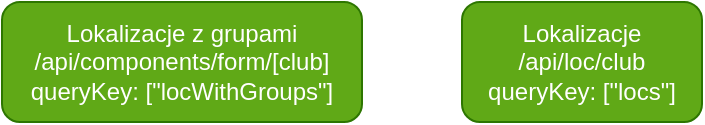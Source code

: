 <mxfile>
    <diagram id="Lj2lymCUz71HBlOgkDSw" name="Page-1">
        <mxGraphModel dx="1088" dy="1504" grid="1" gridSize="10" guides="1" tooltips="1" connect="1" arrows="1" fold="1" page="1" pageScale="1" pageWidth="850" pageHeight="1100" math="0" shadow="0">
            <root>
                <mxCell id="0"/>
                <mxCell id="1" parent="0"/>
                <mxCell id="15" value="" style="edgeStyle=none;html=1;" parent="1" source="2" target="14" edge="1">
                    <mxGeometry relative="1" as="geometry"/>
                </mxCell>
                <mxCell id="2" value="Lokalizacje&lt;br&gt;/api/loc/club&lt;br&gt;queryKey: [&quot;locs&quot;]" style="rounded=1;whiteSpace=wrap;html=1;fillColor=#60a917;fontColor=#ffffff;strokeColor=#2D7600;" parent="1" vertex="1">
                    <mxGeometry x="320" y="120" width="120" height="60" as="geometry"/>
                </mxCell>
                <mxCell id="11" value="" style="edgeStyle=none;html=1;" parent="1" source="5" target="10" edge="1">
                    <mxGeometry relative="1" as="geometry"/>
                </mxCell>
                <mxCell id="5" value="Lokalizacje z grupami&lt;br&gt;/api/components/form/[club]&lt;br&gt;queryKey: [&quot;locWithGroups&quot;]" style="rounded=1;whiteSpace=wrap;html=1;fillColor=#60a917;fontColor=#ffffff;strokeColor=#2D7600;" parent="1" vertex="1">
                    <mxGeometry x="90" y="120" width="180" height="60" as="geometry"/>
                </mxCell>
<<<<<<< HEAD
                <mxCell id="10" value="/add&lt;br&gt;/home/coaches&lt;br&gt;/participants" style="rounded=1;whiteSpace=wrap;html=1;" parent="1" vertex="1">
=======
                <mxCell id="10" value="/add&lt;br&gt;/home/coaches&lt;br&gt;/participants&lt;br&gt;/stats" style="rounded=1;whiteSpace=wrap;html=1;" parent="1" vertex="1">
>>>>>>> alter
                    <mxGeometry x="120" y="-50" width="120" height="90" as="geometry"/>
                </mxCell>
                <mxCell id="14" value="/add/group&lt;br style=&quot;color: rgb(240, 240, 240);&quot;&gt;&lt;span style=&quot;color: rgb(240, 240, 240);&quot;&gt;/add/group/[id]&lt;br&gt;/edit/group/[id]&lt;br&gt;/calendar&lt;br&gt;/home/manageGroups&lt;br&gt;&lt;/span&gt;" style="whiteSpace=wrap;html=1;rounded=1;" parent="1" vertex="1">
                    <mxGeometry x="310" y="-50" width="140" height="90" as="geometry"/>
                </mxCell>
                <mxCell id="19" value="" style="edgeStyle=none;html=1;" parent="1" source="17" target="18" edge="1">
                    <mxGeometry relative="1" as="geometry"/>
                </mxCell>
                <mxCell id="17" value="Info klubowe&lt;br&gt;/api/club&lt;br&gt;queryKey: [&quot;clubInfo&quot;]" style="rounded=1;whiteSpace=wrap;html=1;fillColor=#60a917;fontColor=#ffffff;strokeColor=#2D7600;" parent="1" vertex="1">
                    <mxGeometry x="500" y="120" width="120" height="60" as="geometry"/>
                </mxCell>
<<<<<<< HEAD
                <mxCell id="18" value="add/group&lt;br&gt;add/group/[id]&lt;br&gt;edit/group/[id]&lt;br&gt;/settings" style="whiteSpace=wrap;html=1;rounded=1;" parent="1" vertex="1">
=======
                <mxCell id="18" value="add/group&lt;br&gt;add/group/[id]&lt;br&gt;edit/group/[id]&lt;br&gt;/settings&lt;br&gt;/participants" style="whiteSpace=wrap;html=1;rounded=1;" parent="1" vertex="1">
>>>>>>> alter
                    <mxGeometry x="500" y="-50" width="120" height="90" as="geometry"/>
                </mxCell>
                <mxCell id="22" value="" style="edgeStyle=none;html=1;" parent="1" source="20" target="21" edge="1">
                    <mxGeometry relative="1" as="geometry"/>
                </mxCell>
                <mxCell id="20" value="Konkretna grupa&lt;br&gt;/api/groups/gr/[id]&lt;br&gt;queryKey: [group,id]" style="rounded=1;whiteSpace=wrap;html=1;fillColor=#60a917;fontColor=#ffffff;strokeColor=#2D7600;" parent="1" vertex="1">
                    <mxGeometry x="660" y="120" width="120" height="60" as="geometry"/>
                </mxCell>
                <mxCell id="21" value="add/group/[id]&lt;br&gt;edit/group/[id]" style="whiteSpace=wrap;html=1;rounded=1;" parent="1" vertex="1">
                    <mxGeometry x="660" y="-50" width="120" height="90" as="geometry"/>
                </mxCell>
                <mxCell id="25" value="" style="edgeStyle=none;html=1;" parent="1" source="23" target="24" edge="1">
                    <mxGeometry relative="1" as="geometry"/>
                </mxCell>
                <mxCell id="23" value="uczestnicy grupy&lt;br&gt;/api/participant/[id]&lt;br&gt;queryKey: [participants,[id]]" style="rounded=1;whiteSpace=wrap;html=1;fillColor=#60a917;fontColor=#ffffff;strokeColor=#2D7600;" parent="1" vertex="1">
                    <mxGeometry x="90" y="200" width="180" height="60" as="geometry"/>
                </mxCell>
                <mxCell id="24" value="/group/[id]" style="whiteSpace=wrap;html=1;rounded=1;" parent="1" vertex="1">
                    <mxGeometry x="120" y="340" width="120" height="60" as="geometry"/>
                </mxCell>
                <mxCell id="30" value="" style="edgeStyle=none;html=1;" parent="1" source="26" target="29" edge="1">
                    <mxGeometry relative="1" as="geometry"/>
                </mxCell>
                <mxCell id="26" value="Trenerzy&lt;br&gt;/api/coaches/[club]&lt;br&gt;queryKey: [&quot;coaches&quot;]" style="rounded=1;whiteSpace=wrap;html=1;fillColor=#60a917;fontColor=#ffffff;strokeColor=#2D7600;" parent="1" vertex="1">
                    <mxGeometry x="310" y="200" width="140" height="60" as="geometry"/>
                </mxCell>
                <mxCell id="29" value="/gome/coaches" style="whiteSpace=wrap;html=1;rounded=1;" parent="1" vertex="1">
                    <mxGeometry x="320" y="340" width="120" height="60" as="geometry"/>
                </mxCell>
                <mxCell id="34" value="" style="edgeStyle=none;html=1;" parent="1" source="31" target="33" edge="1">
                    <mxGeometry relative="1" as="geometry"/>
                </mxCell>
                <mxCell id="31" value="Grupy&lt;br&gt;/api/groups/calendar/[info]&lt;br&gt;queryKey: [&quot;groups&quot;]" style="rounded=1;whiteSpace=wrap;html=1;fillColor=#60a917;fontColor=#ffffff;strokeColor=#2D7600;" parent="1" vertex="1">
                    <mxGeometry x="485" y="200" width="150" height="60" as="geometry"/>
                </mxCell>
                <mxCell id="33" value="/calendar&lt;br&gt;/manageGroups" style="whiteSpace=wrap;html=1;rounded=1;" parent="1" vertex="1">
                    <mxGeometry x="500" y="340" width="120" height="60" as="geometry"/>
                </mxCell>
                <mxCell id="37" value="" style="edgeStyle=none;html=1;" parent="1" source="35" target="36" edge="1">
                    <mxGeometry relative="1" as="geometry"/>
                </mxCell>
                <mxCell id="35" value="Dane home&lt;br&gt;/api/home/[info]&lt;br&gt;queryKey: [&quot;home&quot;]" style="rounded=1;whiteSpace=wrap;html=1;fillColor=#60a917;fontColor=#ffffff;strokeColor=#2D7600;" parent="1" vertex="1">
                    <mxGeometry x="660" y="200" width="120" height="60" as="geometry"/>
                </mxCell>
                <mxCell id="36" value="/home&lt;br&gt;" style="whiteSpace=wrap;html=1;rounded=1;" parent="1" vertex="1">
                    <mxGeometry x="660" y="340" width="120" height="60" as="geometry"/>
                </mxCell>
                <mxCell id="41" value="" style="edgeStyle=none;html=1;" parent="1" source="39" target="40" edge="1">
                    <mxGeometry relative="1" as="geometry"/>
                </mxCell>
                <mxCell id="39" value="Lokalizacja&lt;br&gt;/api/loc/[id]&lt;br&gt;queryKey: [&quot;loc&quot;,[id]}" style="rounded=1;whiteSpace=wrap;html=1;fillColor=#60a917;fontColor=#ffffff;strokeColor=#2D7600;" parent="1" vertex="1">
                    <mxGeometry x="-60" y="120" width="120" height="60" as="geometry"/>
                </mxCell>
                <mxCell id="40" value="/locations/edit/[id]" style="whiteSpace=wrap;html=1;rounded=1;" parent="1" vertex="1">
                    <mxGeometry x="-60" y="-35" width="120" height="60" as="geometry"/>
                </mxCell>
<<<<<<< HEAD
                <mxCell id="45" value="" style="edgeStyle=none;html=1;" edge="1" parent="1" source="42" target="44">
                    <mxGeometry relative="1" as="geometry"/>
                </mxCell>
                <mxCell id="42" value="Uczestnik&lt;br&gt;/api/participant/solo/[id]&lt;br&gt;queryKey: [&quot;participant&quot;,id]" style="rounded=1;whiteSpace=wrap;html=1;fillColor=#60a917;fontColor=#ffffff;strokeColor=#2D7600;" vertex="1" parent="1">
                    <mxGeometry x="-280" y="120" width="160" height="60" as="geometry"/>
                </mxCell>
                <mxCell id="44" value="/participant/[id]" style="whiteSpace=wrap;html=1;rounded=1;" vertex="1" parent="1">
                    <mxGeometry x="-260" y="-35" width="120" height="60" as="geometry"/>
                </mxCell>
                <mxCell id="50" value="" style="edgeStyle=none;html=1;" edge="1" parent="1" source="46" target="49">
                    <mxGeometry relative="1" as="geometry"/>
                </mxCell>
                <mxCell id="46" value="Wszyscy uczestnicy&lt;br&gt;/api/participant/all/[info]&lt;br&gt;queryKey: [&quot;allParticipants&quot;]" style="rounded=1;whiteSpace=wrap;html=1;fillColor=#60a917;fontColor=#ffffff;strokeColor=#2D7600;" vertex="1" parent="1">
                    <mxGeometry x="-100" y="200" width="160" height="60" as="geometry"/>
                </mxCell>
                <mxCell id="49" value="/participants&lt;br&gt;/stats&lt;br&gt;Dialog present" style="whiteSpace=wrap;html=1;rounded=1;" vertex="1" parent="1">
                    <mxGeometry x="-80" y="340" width="120" height="60" as="geometry"/>
                </mxCell>
                <mxCell id="54" value="" style="edgeStyle=none;html=1;" edge="1" parent="1" source="51" target="53">
                    <mxGeometry relative="1" as="geometry"/>
                </mxCell>
                <mxCell id="51" value="Profil&lt;br&gt;/api/user/profile/[id]&lt;br&gt;queryKey: ['profile&quot;]" style="rounded=1;whiteSpace=wrap;html=1;fillColor=#60a917;fontColor=#ffffff;strokeColor=#2D7600;" vertex="1" parent="1">
                    <mxGeometry x="-265" y="200" width="130" height="60" as="geometry"/>
                </mxCell>
                <mxCell id="53" value="/profile" style="whiteSpace=wrap;html=1;rounded=1;" vertex="1" parent="1">
                    <mxGeometry x="-255" y="340" width="120" height="60" as="geometry"/>
                </mxCell>
                <mxCell id="57" value="" style="edgeStyle=none;html=1;" edge="1" parent="1" source="55" target="56">
                    <mxGeometry relative="1" as="geometry"/>
                </mxCell>
                <mxCell id="55" value="Odarabiający&lt;br&gt;/api/participant/presence/groupId&lt;br&gt;queryKey: [&quot;workout&quot;,groupId]" style="rounded=1;whiteSpace=wrap;html=1;fillColor=#60a917;fontColor=#ffffff;strokeColor=#2D7600;" vertex="1" parent="1">
                    <mxGeometry x="-490" y="200" width="200" height="60" as="geometry"/>
                </mxCell>
                <mxCell id="56" value="DialogPresent&lt;br&gt;/group/id" style="whiteSpace=wrap;html=1;rounded=1;" vertex="1" parent="1">
=======
                <mxCell id="45" value="" style="edgeStyle=none;html=1;" parent="1" source="42" target="44" edge="1">
                    <mxGeometry relative="1" as="geometry"/>
                </mxCell>
                <mxCell id="42" value="Uczestnik&lt;br&gt;/api/participant/solo/[id]&lt;br&gt;queryKey: [&quot;participant&quot;,id]" style="rounded=1;whiteSpace=wrap;html=1;fillColor=#60a917;fontColor=#ffffff;strokeColor=#2D7600;" parent="1" vertex="1">
                    <mxGeometry x="-280" y="120" width="160" height="60" as="geometry"/>
                </mxCell>
                <mxCell id="44" value="/participant/[id]" style="whiteSpace=wrap;html=1;rounded=1;" parent="1" vertex="1">
                    <mxGeometry x="-260" y="-35" width="120" height="60" as="geometry"/>
                </mxCell>
                <mxCell id="50" value="" style="edgeStyle=none;html=1;" parent="1" source="46" target="49" edge="1">
                    <mxGeometry relative="1" as="geometry"/>
                </mxCell>
                <mxCell id="46" value="Wszyscy uczestnicy&lt;br&gt;/api/participant/all/[info]&lt;br&gt;queryKey: [&quot;allParticipants&quot;]" style="rounded=1;whiteSpace=wrap;html=1;fillColor=#60a917;fontColor=#ffffff;strokeColor=#2D7600;" parent="1" vertex="1">
                    <mxGeometry x="-100" y="200" width="160" height="60" as="geometry"/>
                </mxCell>
                <mxCell id="49" value="/participants&lt;br&gt;/stats&lt;br&gt;Dialog present" style="whiteSpace=wrap;html=1;rounded=1;" parent="1" vertex="1">
                    <mxGeometry x="-80" y="340" width="120" height="60" as="geometry"/>
                </mxCell>
                <mxCell id="54" value="" style="edgeStyle=none;html=1;" parent="1" source="51" target="53" edge="1">
                    <mxGeometry relative="1" as="geometry"/>
                </mxCell>
                <mxCell id="51" value="Profil&lt;br&gt;/api/user/profile/[id]&lt;br&gt;queryKey: ['profile&quot;]" style="rounded=1;whiteSpace=wrap;html=1;fillColor=#60a917;fontColor=#ffffff;strokeColor=#2D7600;" parent="1" vertex="1">
                    <mxGeometry x="-265" y="200" width="130" height="60" as="geometry"/>
                </mxCell>
                <mxCell id="53" value="/profile" style="whiteSpace=wrap;html=1;rounded=1;" parent="1" vertex="1">
                    <mxGeometry x="-255" y="340" width="120" height="60" as="geometry"/>
                </mxCell>
                <mxCell id="57" value="" style="edgeStyle=none;html=1;" parent="1" source="55" target="56" edge="1">
                    <mxGeometry relative="1" as="geometry"/>
                </mxCell>
                <mxCell id="55" value="Odarabiający&lt;br&gt;/api/participant/presence/groupId&lt;br&gt;queryKey: [&quot;workout&quot;,groupId]" style="rounded=1;whiteSpace=wrap;html=1;fillColor=#60a917;fontColor=#ffffff;strokeColor=#2D7600;" parent="1" vertex="1">
                    <mxGeometry x="-490" y="200" width="200" height="60" as="geometry"/>
                </mxCell>
                <mxCell id="56" value="DialogPresent&lt;br&gt;/group/id" style="whiteSpace=wrap;html=1;rounded=1;" parent="1" vertex="1">
>>>>>>> alter
                    <mxGeometry x="-450" y="340" width="120" height="60" as="geometry"/>
                </mxCell>
            </root>
        </mxGraphModel>
    </diagram>
</mxfile>